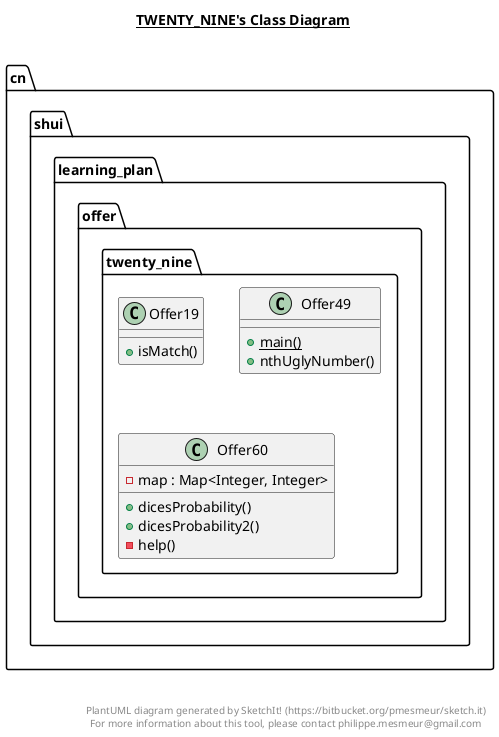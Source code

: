 @startuml

title __TWENTY_NINE's Class Diagram__\n

  namespace cn.shui.learning_plan.offer.twenty_nine {
    class cn.shui.learning_plan.offer.twenty_nine.Offer19 {
        + isMatch()
    }
  }
  

  namespace cn.shui.learning_plan.offer.twenty_nine {
    class cn.shui.learning_plan.offer.twenty_nine.Offer49 {
        {static} + main()
        + nthUglyNumber()
    }
  }
  

  namespace cn.shui.learning_plan.offer.twenty_nine {
    class cn.shui.learning_plan.offer.twenty_nine.Offer60 {
        - map : Map<Integer, Integer>
        + dicesProbability()
        + dicesProbability2()
        - help()
    }
  }
  



right footer


PlantUML diagram generated by SketchIt! (https://bitbucket.org/pmesmeur/sketch.it)
For more information about this tool, please contact philippe.mesmeur@gmail.com
endfooter

@enduml
